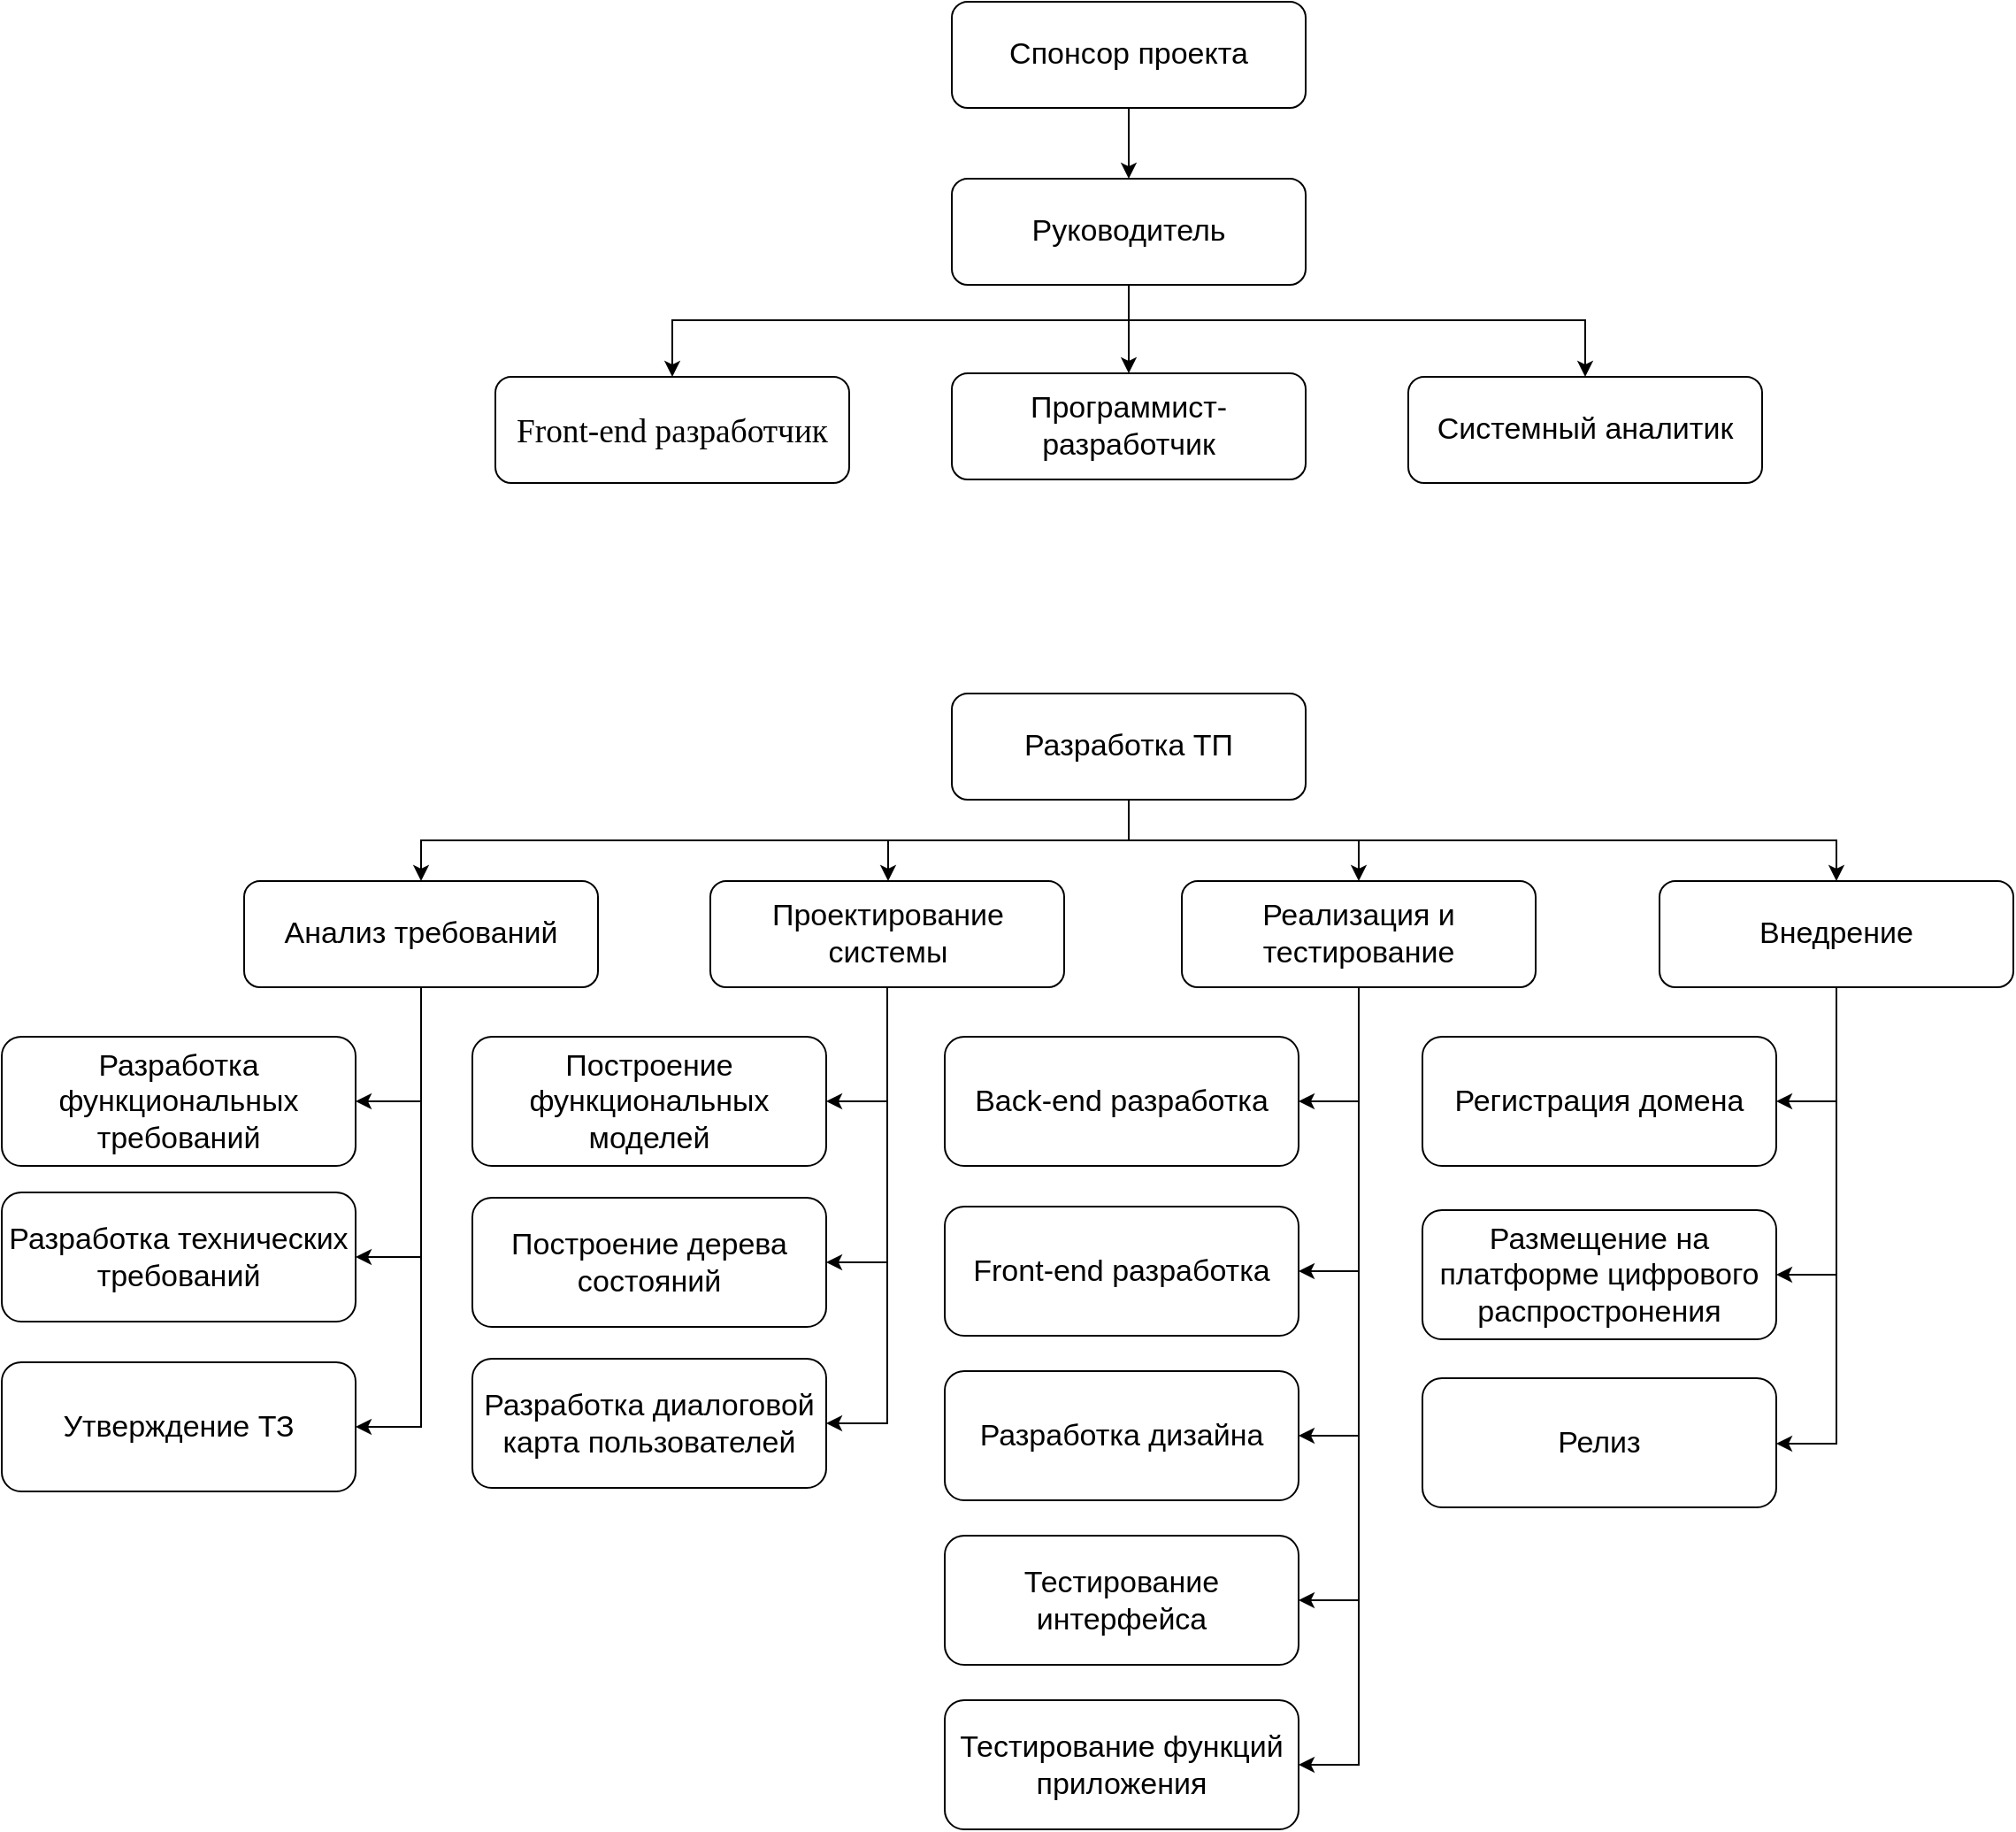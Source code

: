 <mxfile version="15.8.7" type="device"><diagram id="swgAjh_ZRzQUy0uizNW9" name="Страница 1"><mxGraphModel dx="951" dy="396" grid="0" gridSize="10" guides="1" tooltips="1" connect="1" arrows="1" fold="1" page="0" pageScale="1" pageWidth="827" pageHeight="1169" math="0" shadow="0"><root><mxCell id="0"/><mxCell id="1" parent="0"/><mxCell id="2dBZzSYQ0fAtSTkHghU7-7" style="edgeStyle=orthogonalEdgeStyle;rounded=0;orthogonalLoop=1;jettySize=auto;html=1;" parent="1" source="2dBZzSYQ0fAtSTkHghU7-1" target="2dBZzSYQ0fAtSTkHghU7-2" edge="1"><mxGeometry relative="1" as="geometry"/></mxCell><mxCell id="2dBZzSYQ0fAtSTkHghU7-1" value="&lt;font style=&quot;font-size: 17px&quot;&gt;Спонсор проекта&lt;/font&gt;" style="rounded=1;whiteSpace=wrap;html=1;" parent="1" vertex="1"><mxGeometry x="350" y="390" width="200" height="60" as="geometry"/></mxCell><mxCell id="2dBZzSYQ0fAtSTkHghU7-8" style="edgeStyle=orthogonalEdgeStyle;rounded=0;orthogonalLoop=1;jettySize=auto;html=1;" parent="1" source="2dBZzSYQ0fAtSTkHghU7-2" target="2dBZzSYQ0fAtSTkHghU7-3" edge="1"><mxGeometry relative="1" as="geometry"><Array as="points"><mxPoint x="450" y="595"/><mxPoint x="450" y="595"/></Array></mxGeometry></mxCell><mxCell id="2dBZzSYQ0fAtSTkHghU7-9" style="edgeStyle=orthogonalEdgeStyle;rounded=0;orthogonalLoop=1;jettySize=auto;html=1;" parent="1" source="2dBZzSYQ0fAtSTkHghU7-2" target="2dBZzSYQ0fAtSTkHghU7-4" edge="1"><mxGeometry relative="1" as="geometry"><Array as="points"><mxPoint x="450" y="570"/><mxPoint x="192" y="570"/></Array></mxGeometry></mxCell><mxCell id="2dBZzSYQ0fAtSTkHghU7-10" style="edgeStyle=orthogonalEdgeStyle;rounded=0;orthogonalLoop=1;jettySize=auto;html=1;" parent="1" source="2dBZzSYQ0fAtSTkHghU7-2" target="2dBZzSYQ0fAtSTkHghU7-5" edge="1"><mxGeometry relative="1" as="geometry"><Array as="points"><mxPoint x="450" y="570"/><mxPoint x="708" y="570"/></Array></mxGeometry></mxCell><mxCell id="2dBZzSYQ0fAtSTkHghU7-2" value="&lt;font style=&quot;font-size: 17px&quot;&gt;Руководитель&lt;/font&gt;" style="rounded=1;whiteSpace=wrap;html=1;" parent="1" vertex="1"><mxGeometry x="350" y="490" width="200" height="60" as="geometry"/></mxCell><mxCell id="2dBZzSYQ0fAtSTkHghU7-3" value="&lt;font style=&quot;font-size: 17px&quot;&gt;Программист-разработчик&lt;/font&gt;" style="rounded=1;whiteSpace=wrap;html=1;" parent="1" vertex="1"><mxGeometry x="350" y="600" width="200" height="60" as="geometry"/></mxCell><mxCell id="2dBZzSYQ0fAtSTkHghU7-4" value="&lt;span lang=&quot;EN-US&quot; style=&quot;font-size: 14.0pt ; line-height: 107% ; font-family: &amp;#34;times new roman&amp;#34; , serif&quot;&gt;Front-end&lt;/span&gt;&lt;span style=&quot;font-size: 14.0pt ; line-height: 107% ; font-family: &amp;#34;times new roman&amp;#34; , serif&quot;&gt; разработчик&lt;/span&gt;" style="rounded=1;whiteSpace=wrap;html=1;" parent="1" vertex="1"><mxGeometry x="92" y="602" width="200" height="60" as="geometry"/></mxCell><mxCell id="2dBZzSYQ0fAtSTkHghU7-5" value="&lt;span style=&quot;font-size: 17px&quot;&gt;Системный аналитик&lt;/span&gt;" style="rounded=1;whiteSpace=wrap;html=1;" parent="1" vertex="1"><mxGeometry x="608" y="602" width="200" height="60" as="geometry"/></mxCell><mxCell id="2dBZzSYQ0fAtSTkHghU7-43" style="edgeStyle=orthogonalEdgeStyle;rounded=0;orthogonalLoop=1;jettySize=auto;html=1;entryX=0.5;entryY=0;entryDx=0;entryDy=0;" parent="1" source="2dBZzSYQ0fAtSTkHghU7-12" target="2dBZzSYQ0fAtSTkHghU7-13" edge="1"><mxGeometry relative="1" as="geometry"><Array as="points"><mxPoint x="450" y="864"/><mxPoint x="50" y="864"/></Array></mxGeometry></mxCell><mxCell id="2dBZzSYQ0fAtSTkHghU7-44" style="edgeStyle=orthogonalEdgeStyle;rounded=0;orthogonalLoop=1;jettySize=auto;html=1;" parent="1" source="2dBZzSYQ0fAtSTkHghU7-12" target="2dBZzSYQ0fAtSTkHghU7-14" edge="1"><mxGeometry relative="1" as="geometry"><Array as="points"><mxPoint x="450" y="864"/><mxPoint x="314" y="864"/></Array></mxGeometry></mxCell><mxCell id="2dBZzSYQ0fAtSTkHghU7-45" style="edgeStyle=orthogonalEdgeStyle;rounded=0;orthogonalLoop=1;jettySize=auto;html=1;" parent="1" source="2dBZzSYQ0fAtSTkHghU7-12" target="2dBZzSYQ0fAtSTkHghU7-15" edge="1"><mxGeometry relative="1" as="geometry"><Array as="points"><mxPoint x="450" y="864"/><mxPoint x="580" y="864"/></Array></mxGeometry></mxCell><mxCell id="2dBZzSYQ0fAtSTkHghU7-46" style="edgeStyle=orthogonalEdgeStyle;rounded=0;orthogonalLoop=1;jettySize=auto;html=1;" parent="1" source="2dBZzSYQ0fAtSTkHghU7-12" target="2dBZzSYQ0fAtSTkHghU7-16" edge="1"><mxGeometry relative="1" as="geometry"><Array as="points"><mxPoint x="450" y="864"/><mxPoint x="850" y="864"/></Array></mxGeometry></mxCell><mxCell id="2dBZzSYQ0fAtSTkHghU7-12" value="&lt;font style=&quot;font-size: 17px&quot;&gt;Разработка ТП&lt;/font&gt;" style="rounded=1;whiteSpace=wrap;html=1;" parent="1" vertex="1"><mxGeometry x="350" y="781" width="200" height="60" as="geometry"/></mxCell><mxCell id="2dBZzSYQ0fAtSTkHghU7-30" style="edgeStyle=orthogonalEdgeStyle;rounded=0;orthogonalLoop=1;jettySize=auto;html=1;entryX=1;entryY=0.5;entryDx=0;entryDy=0;" parent="1" source="2dBZzSYQ0fAtSTkHghU7-13" target="2dBZzSYQ0fAtSTkHghU7-17" edge="1"><mxGeometry relative="1" as="geometry"/></mxCell><mxCell id="2dBZzSYQ0fAtSTkHghU7-31" style="edgeStyle=orthogonalEdgeStyle;rounded=0;orthogonalLoop=1;jettySize=auto;html=1;entryX=1;entryY=0.5;entryDx=0;entryDy=0;" parent="1" source="2dBZzSYQ0fAtSTkHghU7-13" target="2dBZzSYQ0fAtSTkHghU7-18" edge="1"><mxGeometry relative="1" as="geometry"/></mxCell><mxCell id="2dBZzSYQ0fAtSTkHghU7-32" style="edgeStyle=orthogonalEdgeStyle;rounded=0;orthogonalLoop=1;jettySize=auto;html=1;entryX=1;entryY=0.5;entryDx=0;entryDy=0;" parent="1" source="2dBZzSYQ0fAtSTkHghU7-13" target="2dBZzSYQ0fAtSTkHghU7-19" edge="1"><mxGeometry relative="1" as="geometry"/></mxCell><mxCell id="2dBZzSYQ0fAtSTkHghU7-13" value="&lt;span style=&quot;font-size: 17px&quot;&gt;Анализ требований&lt;/span&gt;" style="rounded=1;whiteSpace=wrap;html=1;" parent="1" vertex="1"><mxGeometry x="-50" y="887" width="200" height="60" as="geometry"/></mxCell><mxCell id="2dBZzSYQ0fAtSTkHghU7-33" style="edgeStyle=orthogonalEdgeStyle;rounded=0;orthogonalLoop=1;jettySize=auto;html=1;entryX=1;entryY=0.5;entryDx=0;entryDy=0;" parent="1" source="2dBZzSYQ0fAtSTkHghU7-14" target="2dBZzSYQ0fAtSTkHghU7-20" edge="1"><mxGeometry relative="1" as="geometry"/></mxCell><mxCell id="2dBZzSYQ0fAtSTkHghU7-34" style="edgeStyle=orthogonalEdgeStyle;rounded=0;orthogonalLoop=1;jettySize=auto;html=1;entryX=1;entryY=0.5;entryDx=0;entryDy=0;" parent="1" source="2dBZzSYQ0fAtSTkHghU7-14" target="2dBZzSYQ0fAtSTkHghU7-21" edge="1"><mxGeometry relative="1" as="geometry"/></mxCell><mxCell id="2dBZzSYQ0fAtSTkHghU7-35" style="edgeStyle=orthogonalEdgeStyle;rounded=0;orthogonalLoop=1;jettySize=auto;html=1;entryX=1;entryY=0.5;entryDx=0;entryDy=0;" parent="1" source="2dBZzSYQ0fAtSTkHghU7-14" target="2dBZzSYQ0fAtSTkHghU7-22" edge="1"><mxGeometry relative="1" as="geometry"/></mxCell><mxCell id="2dBZzSYQ0fAtSTkHghU7-14" value="&lt;span style=&quot;font-size: 17px&quot;&gt;Проектирование системы&lt;/span&gt;" style="rounded=1;whiteSpace=wrap;html=1;" parent="1" vertex="1"><mxGeometry x="213.5" y="887" width="200" height="60" as="geometry"/></mxCell><mxCell id="2dBZzSYQ0fAtSTkHghU7-36" style="edgeStyle=orthogonalEdgeStyle;rounded=0;orthogonalLoop=1;jettySize=auto;html=1;entryX=1;entryY=0.5;entryDx=0;entryDy=0;" parent="1" source="2dBZzSYQ0fAtSTkHghU7-15" target="2dBZzSYQ0fAtSTkHghU7-23" edge="1"><mxGeometry relative="1" as="geometry"/></mxCell><mxCell id="2dBZzSYQ0fAtSTkHghU7-37" style="edgeStyle=orthogonalEdgeStyle;rounded=0;orthogonalLoop=1;jettySize=auto;html=1;entryX=1;entryY=0.5;entryDx=0;entryDy=0;" parent="1" source="2dBZzSYQ0fAtSTkHghU7-15" target="2dBZzSYQ0fAtSTkHghU7-24" edge="1"><mxGeometry relative="1" as="geometry"/></mxCell><mxCell id="2dBZzSYQ0fAtSTkHghU7-38" style="edgeStyle=orthogonalEdgeStyle;rounded=0;orthogonalLoop=1;jettySize=auto;html=1;entryX=1;entryY=0.5;entryDx=0;entryDy=0;" parent="1" source="2dBZzSYQ0fAtSTkHghU7-15" target="2dBZzSYQ0fAtSTkHghU7-25" edge="1"><mxGeometry relative="1" as="geometry"/></mxCell><mxCell id="2dBZzSYQ0fAtSTkHghU7-39" style="edgeStyle=orthogonalEdgeStyle;rounded=0;orthogonalLoop=1;jettySize=auto;html=1;entryX=1;entryY=0.5;entryDx=0;entryDy=0;" parent="1" source="2dBZzSYQ0fAtSTkHghU7-15" target="2dBZzSYQ0fAtSTkHghU7-26" edge="1"><mxGeometry relative="1" as="geometry"/></mxCell><mxCell id="2dBZzSYQ0fAtSTkHghU7-40" style="edgeStyle=orthogonalEdgeStyle;rounded=0;orthogonalLoop=1;jettySize=auto;html=1;entryX=1;entryY=0.5;entryDx=0;entryDy=0;" parent="1" source="2dBZzSYQ0fAtSTkHghU7-15" target="2dBZzSYQ0fAtSTkHghU7-27" edge="1"><mxGeometry relative="1" as="geometry"/></mxCell><mxCell id="2dBZzSYQ0fAtSTkHghU7-15" value="&lt;span style=&quot;font-size: 17px&quot;&gt;Реализация и тестирование&lt;/span&gt;" style="rounded=1;whiteSpace=wrap;html=1;" parent="1" vertex="1"><mxGeometry x="480" y="887" width="200" height="60" as="geometry"/></mxCell><mxCell id="2dBZzSYQ0fAtSTkHghU7-41" style="edgeStyle=orthogonalEdgeStyle;rounded=0;orthogonalLoop=1;jettySize=auto;html=1;entryX=1;entryY=0.5;entryDx=0;entryDy=0;" parent="1" source="2dBZzSYQ0fAtSTkHghU7-16" target="2dBZzSYQ0fAtSTkHghU7-28" edge="1"><mxGeometry relative="1" as="geometry"/></mxCell><mxCell id="2dBZzSYQ0fAtSTkHghU7-42" style="edgeStyle=orthogonalEdgeStyle;rounded=0;orthogonalLoop=1;jettySize=auto;html=1;entryX=1;entryY=0.5;entryDx=0;entryDy=0;" parent="1" source="2dBZzSYQ0fAtSTkHghU7-16" target="2dBZzSYQ0fAtSTkHghU7-29" edge="1"><mxGeometry relative="1" as="geometry"/></mxCell><mxCell id="2dBZzSYQ0fAtSTkHghU7-16" value="&lt;span style=&quot;font-size: 17px&quot;&gt;Внедрение&lt;/span&gt;" style="rounded=1;whiteSpace=wrap;html=1;" parent="1" vertex="1"><mxGeometry x="750" y="887" width="200" height="60" as="geometry"/></mxCell><mxCell id="2dBZzSYQ0fAtSTkHghU7-17" value="&lt;span style=&quot;font-size: 17px&quot;&gt;Разработка функциональных требований&lt;/span&gt;" style="rounded=1;whiteSpace=wrap;html=1;" parent="1" vertex="1"><mxGeometry x="-187" y="975" width="200" height="73" as="geometry"/></mxCell><mxCell id="2dBZzSYQ0fAtSTkHghU7-18" value="&lt;span style=&quot;font-size: 17px&quot;&gt;Разработка технических требований&lt;/span&gt;" style="rounded=1;whiteSpace=wrap;html=1;" parent="1" vertex="1"><mxGeometry x="-187" y="1063" width="200" height="73" as="geometry"/></mxCell><mxCell id="2dBZzSYQ0fAtSTkHghU7-19" value="&lt;span style=&quot;font-size: 17px&quot;&gt;Утверждение ТЗ&lt;/span&gt;" style="rounded=1;whiteSpace=wrap;html=1;" parent="1" vertex="1"><mxGeometry x="-187" y="1159" width="200" height="73" as="geometry"/></mxCell><mxCell id="2dBZzSYQ0fAtSTkHghU7-20" value="&lt;span style=&quot;font-size: 17px&quot;&gt;Построение функциональных моделей&lt;/span&gt;" style="rounded=1;whiteSpace=wrap;html=1;" parent="1" vertex="1"><mxGeometry x="79" y="975" width="200" height="73" as="geometry"/></mxCell><mxCell id="2dBZzSYQ0fAtSTkHghU7-21" value="&lt;span style=&quot;font-size: 17px&quot;&gt;Построение дерева состояний&lt;/span&gt;" style="rounded=1;whiteSpace=wrap;html=1;" parent="1" vertex="1"><mxGeometry x="79" y="1066" width="200" height="73" as="geometry"/></mxCell><mxCell id="2dBZzSYQ0fAtSTkHghU7-22" value="&lt;span style=&quot;font-size: 17px&quot;&gt;Разработка диалоговой карта пользователей&lt;/span&gt;" style="rounded=1;whiteSpace=wrap;html=1;" parent="1" vertex="1"><mxGeometry x="79" y="1157" width="200" height="73" as="geometry"/></mxCell><mxCell id="2dBZzSYQ0fAtSTkHghU7-23" value="&lt;span style=&quot;font-size: 17px&quot;&gt;Back-end разработка&lt;/span&gt;" style="rounded=1;whiteSpace=wrap;html=1;" parent="1" vertex="1"><mxGeometry x="346" y="975" width="200" height="73" as="geometry"/></mxCell><mxCell id="2dBZzSYQ0fAtSTkHghU7-24" value="&lt;span style=&quot;font-size: 17px&quot;&gt;Front-end разработка&lt;/span&gt;" style="rounded=1;whiteSpace=wrap;html=1;" parent="1" vertex="1"><mxGeometry x="346" y="1071" width="200" height="73" as="geometry"/></mxCell><mxCell id="2dBZzSYQ0fAtSTkHghU7-25" value="&lt;span style=&quot;font-size: 17px&quot;&gt;Разработка дизайна&lt;/span&gt;" style="rounded=1;whiteSpace=wrap;html=1;" parent="1" vertex="1"><mxGeometry x="346" y="1164" width="200" height="73" as="geometry"/></mxCell><mxCell id="2dBZzSYQ0fAtSTkHghU7-26" value="&lt;span style=&quot;font-size: 17px&quot;&gt;Тестирование интерфейса&lt;/span&gt;" style="rounded=1;whiteSpace=wrap;html=1;" parent="1" vertex="1"><mxGeometry x="346" y="1257" width="200" height="73" as="geometry"/></mxCell><mxCell id="2dBZzSYQ0fAtSTkHghU7-27" value="&lt;span style=&quot;font-size: 17px&quot;&gt;Тестирование функций приложения&lt;/span&gt;" style="rounded=1;whiteSpace=wrap;html=1;" parent="1" vertex="1"><mxGeometry x="346" y="1350" width="200" height="73" as="geometry"/></mxCell><mxCell id="2dBZzSYQ0fAtSTkHghU7-28" value="&lt;span style=&quot;font-size: 17px&quot;&gt;Регистрация домена&lt;/span&gt;" style="rounded=1;whiteSpace=wrap;html=1;" parent="1" vertex="1"><mxGeometry x="616" y="975" width="200" height="73" as="geometry"/></mxCell><mxCell id="2dBZzSYQ0fAtSTkHghU7-29" value="&lt;span style=&quot;font-size: 17px&quot;&gt;Размещение на платформе цифрового распростронения&lt;/span&gt;" style="rounded=1;whiteSpace=wrap;html=1;" parent="1" vertex="1"><mxGeometry x="616" y="1073" width="200" height="73" as="geometry"/></mxCell><mxCell id="yLzJ0pTs5rNytwzu_j4o-1" value="&lt;span style=&quot;font-size: 17px&quot;&gt;Релиз&lt;/span&gt;" style="rounded=1;whiteSpace=wrap;html=1;" vertex="1" parent="1"><mxGeometry x="616" y="1168" width="200" height="73" as="geometry"/></mxCell><mxCell id="yLzJ0pTs5rNytwzu_j4o-2" style="edgeStyle=orthogonalEdgeStyle;rounded=0;orthogonalLoop=1;jettySize=auto;html=1;exitX=0.5;exitY=1;exitDx=0;exitDy=0;" edge="1" parent="1" source="2dBZzSYQ0fAtSTkHghU7-16" target="yLzJ0pTs5rNytwzu_j4o-1"><mxGeometry relative="1" as="geometry"><mxPoint x="930" y="1048" as="sourcePoint"/><mxPoint x="896" y="1210.5" as="targetPoint"/><Array as="points"><mxPoint x="850" y="1205"/></Array></mxGeometry></mxCell></root></mxGraphModel></diagram></mxfile>